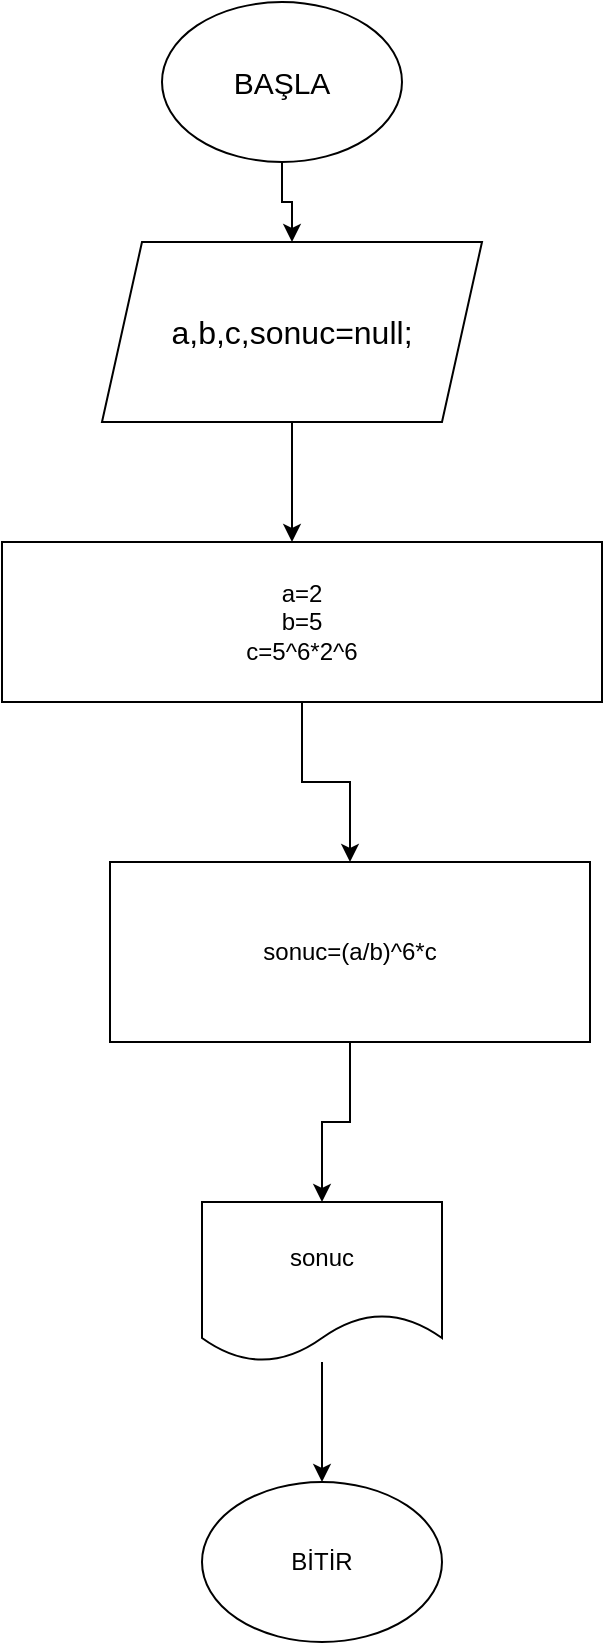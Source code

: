 <mxfile version="13.9.9" type="device"><diagram id="ssMWTgqlaJBr7nyaheoi" name="Sayfa -1"><mxGraphModel dx="1086" dy="1975" grid="1" gridSize="10" guides="1" tooltips="1" connect="1" arrows="1" fold="1" page="1" pageScale="1" pageWidth="827" pageHeight="1169" math="0" shadow="0"><root><mxCell id="0"/><mxCell id="1" parent="0"/><mxCell id="hRD8nv6wEQjIlyfugnaF-3" style="edgeStyle=orthogonalEdgeStyle;rounded=0;orthogonalLoop=1;jettySize=auto;html=1;exitX=0.5;exitY=1;exitDx=0;exitDy=0;entryX=0.5;entryY=0;entryDx=0;entryDy=0;" edge="1" parent="1" source="hRD8nv6wEQjIlyfugnaF-1" target="hRD8nv6wEQjIlyfugnaF-2"><mxGeometry relative="1" as="geometry"/></mxCell><mxCell id="hRD8nv6wEQjIlyfugnaF-1" value="&lt;font style=&quot;font-size: 15px&quot;&gt;BAŞLA&lt;/font&gt;" style="ellipse;whiteSpace=wrap;html=1;" vertex="1" parent="1"><mxGeometry x="320" y="-1150" width="120" height="80" as="geometry"/></mxCell><mxCell id="hRD8nv6wEQjIlyfugnaF-4" style="edgeStyle=orthogonalEdgeStyle;rounded=0;orthogonalLoop=1;jettySize=auto;html=1;exitX=0.5;exitY=1;exitDx=0;exitDy=0;" edge="1" parent="1" source="hRD8nv6wEQjIlyfugnaF-2"><mxGeometry relative="1" as="geometry"><mxPoint x="385" y="-880" as="targetPoint"/></mxGeometry></mxCell><mxCell id="hRD8nv6wEQjIlyfugnaF-2" value="&lt;font style=&quot;font-size: 16px&quot;&gt;a,b,c,sonuc=null;&lt;/font&gt;" style="shape=parallelogram;perimeter=parallelogramPerimeter;whiteSpace=wrap;html=1;fixedSize=1;" vertex="1" parent="1"><mxGeometry x="290" y="-1030" width="190" height="90" as="geometry"/></mxCell><mxCell id="hRD8nv6wEQjIlyfugnaF-11" style="edgeStyle=orthogonalEdgeStyle;rounded=0;orthogonalLoop=1;jettySize=auto;html=1;exitX=0.5;exitY=1;exitDx=0;exitDy=0;entryX=0.5;entryY=0;entryDx=0;entryDy=0;" edge="1" parent="1" source="hRD8nv6wEQjIlyfugnaF-5" target="hRD8nv6wEQjIlyfugnaF-10"><mxGeometry relative="1" as="geometry"/></mxCell><mxCell id="hRD8nv6wEQjIlyfugnaF-5" value="sonuc=(a/b)^6*c" style="rounded=0;whiteSpace=wrap;html=1;" vertex="1" parent="1"><mxGeometry x="294" y="-720" width="240" height="90" as="geometry"/></mxCell><mxCell id="hRD8nv6wEQjIlyfugnaF-7" style="edgeStyle=orthogonalEdgeStyle;rounded=0;orthogonalLoop=1;jettySize=auto;html=1;" edge="1" parent="1" source="hRD8nv6wEQjIlyfugnaF-6" target="hRD8nv6wEQjIlyfugnaF-5"><mxGeometry relative="1" as="geometry"/></mxCell><mxCell id="hRD8nv6wEQjIlyfugnaF-6" value="a=2&lt;br&gt;b=5&lt;br&gt;c=5^6*2^6" style="rounded=0;whiteSpace=wrap;html=1;" vertex="1" parent="1"><mxGeometry x="240" y="-880" width="300" height="80" as="geometry"/></mxCell><mxCell id="hRD8nv6wEQjIlyfugnaF-13" style="edgeStyle=orthogonalEdgeStyle;rounded=0;orthogonalLoop=1;jettySize=auto;html=1;" edge="1" parent="1" source="hRD8nv6wEQjIlyfugnaF-10" target="hRD8nv6wEQjIlyfugnaF-12"><mxGeometry relative="1" as="geometry"/></mxCell><mxCell id="hRD8nv6wEQjIlyfugnaF-10" value="sonuc" style="shape=document;whiteSpace=wrap;html=1;boundedLbl=1;" vertex="1" parent="1"><mxGeometry x="340" y="-550" width="120" height="80" as="geometry"/></mxCell><mxCell id="hRD8nv6wEQjIlyfugnaF-12" value="BİTİR" style="ellipse;whiteSpace=wrap;html=1;" vertex="1" parent="1"><mxGeometry x="340" y="-410" width="120" height="80" as="geometry"/></mxCell></root></mxGraphModel></diagram></mxfile>